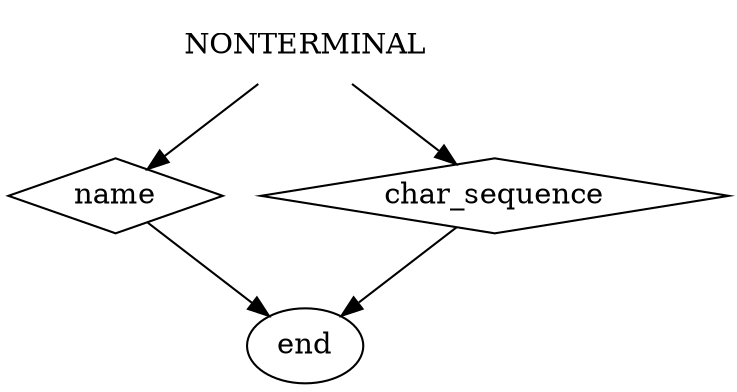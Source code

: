 digraph NONTERMINAL {
    start [label=NONTERMINAL shape=plaintext]
    A [label=name shape=diamond]
    B [label=char_sequence shape=diamond]
    start -> A
    start -> B
    A -> end
    B -> end
}
